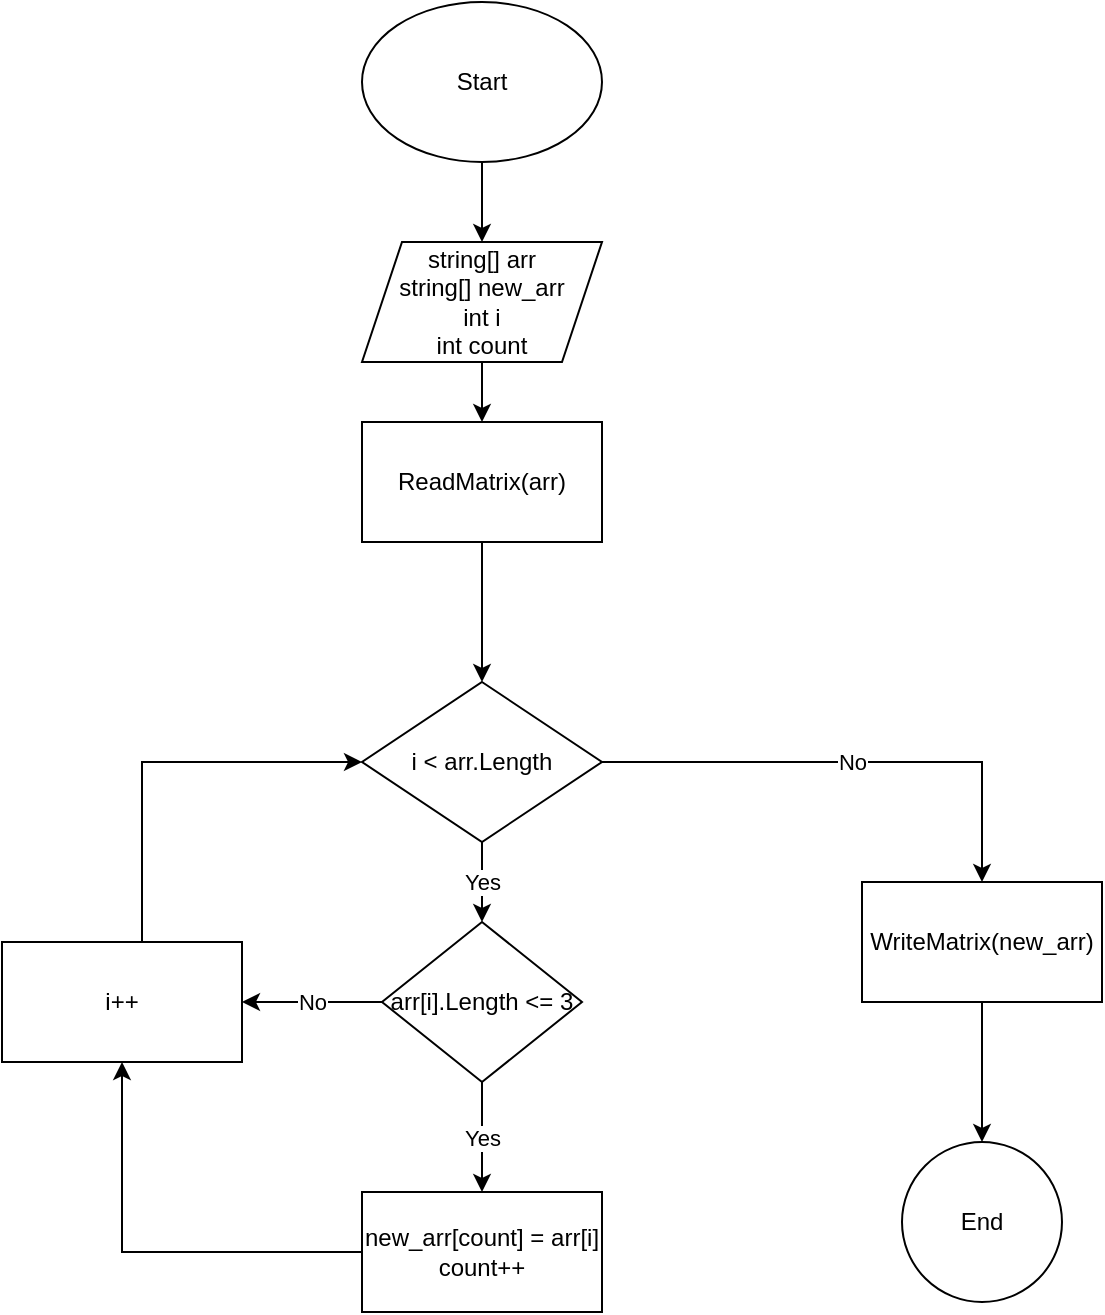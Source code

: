 <mxfile version="22.1.11" type="github">
  <diagram id="C5RBs43oDa-KdzZeNtuy" name="Page-1">
    <mxGraphModel dx="986" dy="1636" grid="1" gridSize="10" guides="1" tooltips="1" connect="1" arrows="1" fold="1" page="1" pageScale="1" pageWidth="827" pageHeight="1169" math="0" shadow="0">
      <root>
        <mxCell id="WIyWlLk6GJQsqaUBKTNV-0" />
        <mxCell id="WIyWlLk6GJQsqaUBKTNV-1" parent="WIyWlLk6GJQsqaUBKTNV-0" />
        <mxCell id="sLOIjYW8aNZiZ2h4gdlN-2" style="edgeStyle=orthogonalEdgeStyle;rounded=0;orthogonalLoop=1;jettySize=auto;html=1;entryX=0.5;entryY=0;entryDx=0;entryDy=0;" edge="1" parent="WIyWlLk6GJQsqaUBKTNV-1" source="sLOIjYW8aNZiZ2h4gdlN-0" target="sLOIjYW8aNZiZ2h4gdlN-1">
          <mxGeometry relative="1" as="geometry" />
        </mxCell>
        <mxCell id="sLOIjYW8aNZiZ2h4gdlN-0" value="Start" style="ellipse;whiteSpace=wrap;html=1;" vertex="1" parent="WIyWlLk6GJQsqaUBKTNV-1">
          <mxGeometry x="310" y="-10" width="120" height="80" as="geometry" />
        </mxCell>
        <mxCell id="sLOIjYW8aNZiZ2h4gdlN-14" value="" style="edgeStyle=orthogonalEdgeStyle;rounded=0;orthogonalLoop=1;jettySize=auto;html=1;" edge="1" parent="WIyWlLk6GJQsqaUBKTNV-1" source="sLOIjYW8aNZiZ2h4gdlN-1" target="sLOIjYW8aNZiZ2h4gdlN-13">
          <mxGeometry relative="1" as="geometry" />
        </mxCell>
        <mxCell id="sLOIjYW8aNZiZ2h4gdlN-1" value="string[] arr&lt;br&gt;string[] new_arr&lt;br&gt;int i&lt;br&gt;int count" style="shape=parallelogram;perimeter=parallelogramPerimeter;whiteSpace=wrap;html=1;fixedSize=1;" vertex="1" parent="WIyWlLk6GJQsqaUBKTNV-1">
          <mxGeometry x="310" y="110" width="120" height="60" as="geometry" />
        </mxCell>
        <mxCell id="sLOIjYW8aNZiZ2h4gdlN-6" value="Yes" style="edgeStyle=orthogonalEdgeStyle;rounded=0;orthogonalLoop=1;jettySize=auto;html=1;" edge="1" parent="WIyWlLk6GJQsqaUBKTNV-1" source="sLOIjYW8aNZiZ2h4gdlN-3" target="sLOIjYW8aNZiZ2h4gdlN-5">
          <mxGeometry relative="1" as="geometry" />
        </mxCell>
        <mxCell id="sLOIjYW8aNZiZ2h4gdlN-17" value="No" style="edgeStyle=orthogonalEdgeStyle;rounded=0;orthogonalLoop=1;jettySize=auto;html=1;" edge="1" parent="WIyWlLk6GJQsqaUBKTNV-1" source="sLOIjYW8aNZiZ2h4gdlN-3" target="sLOIjYW8aNZiZ2h4gdlN-16">
          <mxGeometry relative="1" as="geometry" />
        </mxCell>
        <mxCell id="sLOIjYW8aNZiZ2h4gdlN-3" value="i &amp;lt; arr.Length" style="rhombus;whiteSpace=wrap;html=1;" vertex="1" parent="WIyWlLk6GJQsqaUBKTNV-1">
          <mxGeometry x="310" y="330" width="120" height="80" as="geometry" />
        </mxCell>
        <mxCell id="sLOIjYW8aNZiZ2h4gdlN-8" value="Yes" style="edgeStyle=orthogonalEdgeStyle;rounded=0;orthogonalLoop=1;jettySize=auto;html=1;" edge="1" parent="WIyWlLk6GJQsqaUBKTNV-1" source="sLOIjYW8aNZiZ2h4gdlN-5" target="sLOIjYW8aNZiZ2h4gdlN-7">
          <mxGeometry relative="1" as="geometry" />
        </mxCell>
        <mxCell id="sLOIjYW8aNZiZ2h4gdlN-10" value="No" style="edgeStyle=orthogonalEdgeStyle;rounded=0;orthogonalLoop=1;jettySize=auto;html=1;" edge="1" parent="WIyWlLk6GJQsqaUBKTNV-1" source="sLOIjYW8aNZiZ2h4gdlN-5" target="sLOIjYW8aNZiZ2h4gdlN-9">
          <mxGeometry relative="1" as="geometry" />
        </mxCell>
        <mxCell id="sLOIjYW8aNZiZ2h4gdlN-5" value="arr[i].Length &amp;lt;= 3" style="rhombus;whiteSpace=wrap;html=1;" vertex="1" parent="WIyWlLk6GJQsqaUBKTNV-1">
          <mxGeometry x="320" y="450" width="100" height="80" as="geometry" />
        </mxCell>
        <mxCell id="sLOIjYW8aNZiZ2h4gdlN-11" style="edgeStyle=orthogonalEdgeStyle;rounded=0;orthogonalLoop=1;jettySize=auto;html=1;entryX=0.5;entryY=1;entryDx=0;entryDy=0;" edge="1" parent="WIyWlLk6GJQsqaUBKTNV-1" source="sLOIjYW8aNZiZ2h4gdlN-7" target="sLOIjYW8aNZiZ2h4gdlN-9">
          <mxGeometry relative="1" as="geometry" />
        </mxCell>
        <mxCell id="sLOIjYW8aNZiZ2h4gdlN-7" value="new_arr[count] = arr[i]&lt;br&gt;count++" style="whiteSpace=wrap;html=1;" vertex="1" parent="WIyWlLk6GJQsqaUBKTNV-1">
          <mxGeometry x="310" y="585" width="120" height="60" as="geometry" />
        </mxCell>
        <mxCell id="sLOIjYW8aNZiZ2h4gdlN-12" style="edgeStyle=orthogonalEdgeStyle;rounded=0;orthogonalLoop=1;jettySize=auto;html=1;entryX=0;entryY=0.5;entryDx=0;entryDy=0;" edge="1" parent="WIyWlLk6GJQsqaUBKTNV-1" source="sLOIjYW8aNZiZ2h4gdlN-9" target="sLOIjYW8aNZiZ2h4gdlN-3">
          <mxGeometry relative="1" as="geometry">
            <Array as="points">
              <mxPoint x="200" y="370" />
            </Array>
          </mxGeometry>
        </mxCell>
        <mxCell id="sLOIjYW8aNZiZ2h4gdlN-9" value="i++" style="whiteSpace=wrap;html=1;" vertex="1" parent="WIyWlLk6GJQsqaUBKTNV-1">
          <mxGeometry x="130" y="460" width="120" height="60" as="geometry" />
        </mxCell>
        <mxCell id="sLOIjYW8aNZiZ2h4gdlN-15" value="" style="edgeStyle=orthogonalEdgeStyle;rounded=0;orthogonalLoop=1;jettySize=auto;html=1;" edge="1" parent="WIyWlLk6GJQsqaUBKTNV-1" source="sLOIjYW8aNZiZ2h4gdlN-13" target="sLOIjYW8aNZiZ2h4gdlN-3">
          <mxGeometry relative="1" as="geometry" />
        </mxCell>
        <mxCell id="sLOIjYW8aNZiZ2h4gdlN-13" value="ReadMatrix(arr)" style="whiteSpace=wrap;html=1;" vertex="1" parent="WIyWlLk6GJQsqaUBKTNV-1">
          <mxGeometry x="310" y="200" width="120" height="60" as="geometry" />
        </mxCell>
        <mxCell id="sLOIjYW8aNZiZ2h4gdlN-19" value="" style="edgeStyle=orthogonalEdgeStyle;rounded=0;orthogonalLoop=1;jettySize=auto;html=1;" edge="1" parent="WIyWlLk6GJQsqaUBKTNV-1" source="sLOIjYW8aNZiZ2h4gdlN-16" target="sLOIjYW8aNZiZ2h4gdlN-18">
          <mxGeometry relative="1" as="geometry" />
        </mxCell>
        <mxCell id="sLOIjYW8aNZiZ2h4gdlN-16" value="WriteMatrix(new_arr)" style="whiteSpace=wrap;html=1;" vertex="1" parent="WIyWlLk6GJQsqaUBKTNV-1">
          <mxGeometry x="560" y="430" width="120" height="60" as="geometry" />
        </mxCell>
        <mxCell id="sLOIjYW8aNZiZ2h4gdlN-18" value="End" style="ellipse;whiteSpace=wrap;html=1;" vertex="1" parent="WIyWlLk6GJQsqaUBKTNV-1">
          <mxGeometry x="580" y="560" width="80" height="80" as="geometry" />
        </mxCell>
      </root>
    </mxGraphModel>
  </diagram>
</mxfile>
